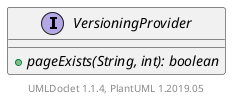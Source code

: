 @startuml

    interface VersioningProvider [[VersioningProvider.html]] {
        {abstract} +pageExists(String, int): boolean
    }


    center footer UMLDoclet 1.1.4, PlantUML 1.2019.05
@enduml
